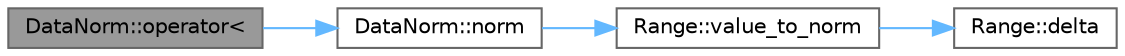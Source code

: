 digraph "DataNorm::operator&lt;"
{
 // LATEX_PDF_SIZE
  bgcolor="transparent";
  edge [fontname=Helvetica,fontsize=10,labelfontname=Helvetica,labelfontsize=10];
  node [fontname=Helvetica,fontsize=10,shape=box,height=0.2,width=0.4];
  rankdir="LR";
  Node1 [label="DataNorm::operator\<",height=0.2,width=0.4,color="gray40", fillcolor="grey60", style="filled", fontcolor="black",tooltip=" "];
  Node1 -> Node2 [color="steelblue1",style="solid"];
  Node2 [label="DataNorm::norm",height=0.2,width=0.4,color="grey40", fillcolor="white", style="filled",URL="$class_data_norm.html#aa3d26d24250db108853a4bcf62fe1926",tooltip=" "];
  Node2 -> Node3 [color="steelblue1",style="solid"];
  Node3 [label="Range::value_to_norm",height=0.2,width=0.4,color="grey40", fillcolor="white", style="filled",URL="$class_range.html#a3326d0ef82f3cadb994a9fac09a54d20",tooltip="Map a given value to a normalized number."];
  Node3 -> Node4 [color="steelblue1",style="solid"];
  Node4 [label="Range::delta",height=0.2,width=0.4,color="grey40", fillcolor="white", style="filled",URL="$class_range.html#a8d1c62e78301ad810b021da05ce8a59a",tooltip="Return the difference between the higher and the lower limits."];
}
